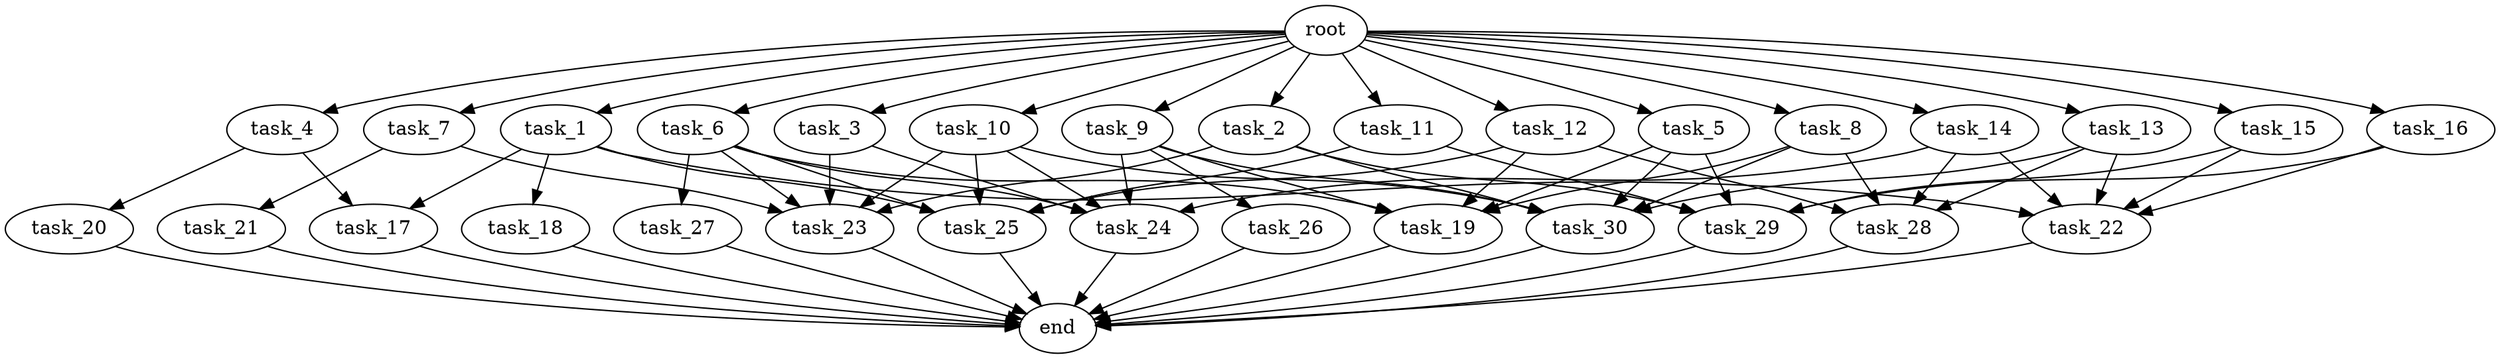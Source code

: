 digraph G {
  root [size="0.000000e+00"];
  task_1 [size="1.819711e+10"];
  task_2 [size="8.764024e+10"];
  task_3 [size="9.447627e+10"];
  task_4 [size="8.843530e+10"];
  task_5 [size="2.245647e+10"];
  task_6 [size="9.481144e+10"];
  task_7 [size="9.231200e+10"];
  task_8 [size="6.471420e+10"];
  task_9 [size="6.266647e+10"];
  task_10 [size="9.068541e+10"];
  task_11 [size="9.741302e+10"];
  task_12 [size="1.983464e+10"];
  task_13 [size="7.012910e+10"];
  task_14 [size="1.688391e+10"];
  task_15 [size="4.010948e+10"];
  task_16 [size="4.289605e+10"];
  task_17 [size="2.602318e+10"];
  task_18 [size="8.915236e+09"];
  task_19 [size="3.679834e+10"];
  task_20 [size="9.472488e+10"];
  task_21 [size="1.174388e+10"];
  task_22 [size="7.186116e+10"];
  task_23 [size="4.352152e+10"];
  task_24 [size="9.199970e+10"];
  task_25 [size="4.537625e+10"];
  task_26 [size="6.736427e+10"];
  task_27 [size="1.186005e+10"];
  task_28 [size="7.135924e+10"];
  task_29 [size="1.906251e+10"];
  task_30 [size="8.619505e+10"];
  end [size="0.000000e+00"];

  root -> task_1 [size="1.000000e-12"];
  root -> task_2 [size="1.000000e-12"];
  root -> task_3 [size="1.000000e-12"];
  root -> task_4 [size="1.000000e-12"];
  root -> task_5 [size="1.000000e-12"];
  root -> task_6 [size="1.000000e-12"];
  root -> task_7 [size="1.000000e-12"];
  root -> task_8 [size="1.000000e-12"];
  root -> task_9 [size="1.000000e-12"];
  root -> task_10 [size="1.000000e-12"];
  root -> task_11 [size="1.000000e-12"];
  root -> task_12 [size="1.000000e-12"];
  root -> task_13 [size="1.000000e-12"];
  root -> task_14 [size="1.000000e-12"];
  root -> task_15 [size="1.000000e-12"];
  root -> task_16 [size="1.000000e-12"];
  task_1 -> task_17 [size="1.301159e+08"];
  task_1 -> task_18 [size="8.915236e+07"];
  task_1 -> task_22 [size="1.437223e+08"];
  task_1 -> task_25 [size="9.075250e+07"];
  task_2 -> task_23 [size="8.704304e+07"];
  task_2 -> task_29 [size="3.812502e+07"];
  task_2 -> task_30 [size="1.436584e+08"];
  task_3 -> task_23 [size="8.704304e+07"];
  task_3 -> task_24 [size="1.839994e+08"];
  task_4 -> task_17 [size="1.301159e+08"];
  task_4 -> task_20 [size="9.472488e+08"];
  task_5 -> task_19 [size="7.359667e+07"];
  task_5 -> task_29 [size="3.812502e+07"];
  task_5 -> task_30 [size="1.436584e+08"];
  task_6 -> task_19 [size="7.359667e+07"];
  task_6 -> task_23 [size="8.704304e+07"];
  task_6 -> task_24 [size="1.839994e+08"];
  task_6 -> task_25 [size="9.075250e+07"];
  task_6 -> task_27 [size="1.186005e+08"];
  task_7 -> task_21 [size="1.174388e+08"];
  task_7 -> task_23 [size="8.704304e+07"];
  task_8 -> task_19 [size="7.359667e+07"];
  task_8 -> task_28 [size="1.783981e+08"];
  task_8 -> task_30 [size="1.436584e+08"];
  task_9 -> task_19 [size="7.359667e+07"];
  task_9 -> task_24 [size="1.839994e+08"];
  task_9 -> task_26 [size="6.736427e+08"];
  task_9 -> task_30 [size="1.436584e+08"];
  task_10 -> task_23 [size="8.704304e+07"];
  task_10 -> task_24 [size="1.839994e+08"];
  task_10 -> task_25 [size="9.075250e+07"];
  task_10 -> task_30 [size="1.436584e+08"];
  task_11 -> task_25 [size="9.075250e+07"];
  task_11 -> task_29 [size="3.812502e+07"];
  task_12 -> task_19 [size="7.359667e+07"];
  task_12 -> task_25 [size="9.075250e+07"];
  task_12 -> task_28 [size="1.783981e+08"];
  task_13 -> task_22 [size="1.437223e+08"];
  task_13 -> task_28 [size="1.783981e+08"];
  task_13 -> task_30 [size="1.436584e+08"];
  task_14 -> task_22 [size="1.437223e+08"];
  task_14 -> task_24 [size="1.839994e+08"];
  task_14 -> task_28 [size="1.783981e+08"];
  task_15 -> task_22 [size="1.437223e+08"];
  task_15 -> task_29 [size="3.812502e+07"];
  task_16 -> task_22 [size="1.437223e+08"];
  task_16 -> task_29 [size="3.812502e+07"];
  task_17 -> end [size="1.000000e-12"];
  task_18 -> end [size="1.000000e-12"];
  task_19 -> end [size="1.000000e-12"];
  task_20 -> end [size="1.000000e-12"];
  task_21 -> end [size="1.000000e-12"];
  task_22 -> end [size="1.000000e-12"];
  task_23 -> end [size="1.000000e-12"];
  task_24 -> end [size="1.000000e-12"];
  task_25 -> end [size="1.000000e-12"];
  task_26 -> end [size="1.000000e-12"];
  task_27 -> end [size="1.000000e-12"];
  task_28 -> end [size="1.000000e-12"];
  task_29 -> end [size="1.000000e-12"];
  task_30 -> end [size="1.000000e-12"];
}
